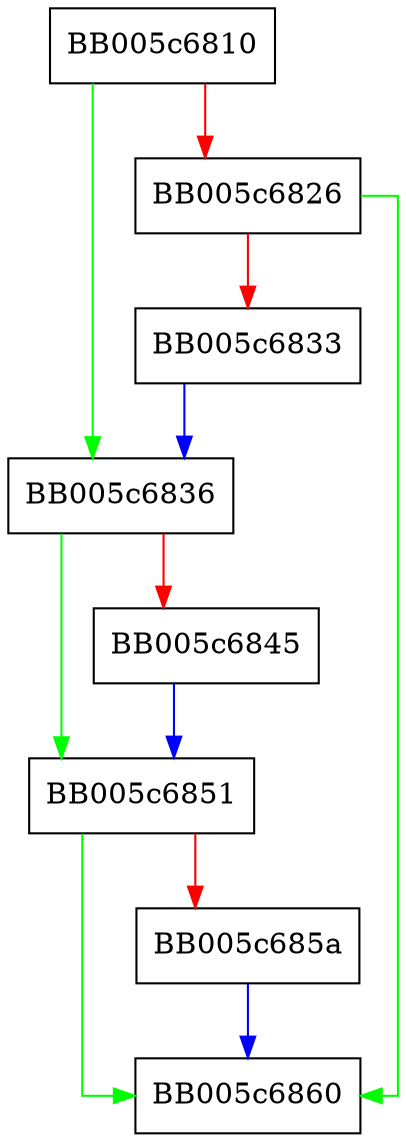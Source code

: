 digraph EVP_RAND_verify_zeroization {
  node [shape="box"];
  graph [splines=ortho];
  BB005c6810 -> BB005c6836 [color="green"];
  BB005c6810 -> BB005c6826 [color="red"];
  BB005c6826 -> BB005c6860 [color="green"];
  BB005c6826 -> BB005c6833 [color="red"];
  BB005c6833 -> BB005c6836 [color="blue"];
  BB005c6836 -> BB005c6851 [color="green"];
  BB005c6836 -> BB005c6845 [color="red"];
  BB005c6845 -> BB005c6851 [color="blue"];
  BB005c6851 -> BB005c6860 [color="green"];
  BB005c6851 -> BB005c685a [color="red"];
  BB005c685a -> BB005c6860 [color="blue"];
}